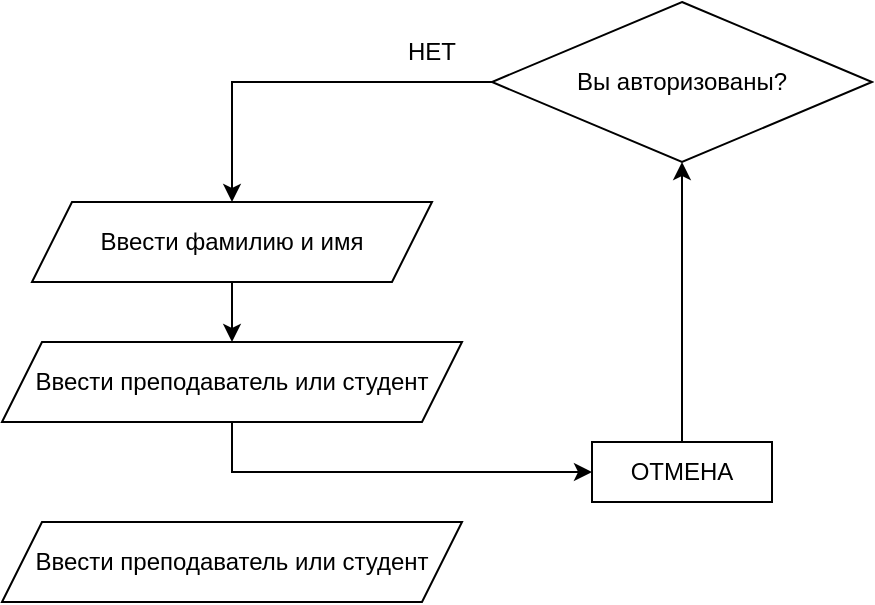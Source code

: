 <mxfile version="20.8.23" type="github">
  <diagram name="Страница 1" id="ttVVcNYs8KvwNzqufI2N">
    <mxGraphModel dx="2007" dy="877" grid="1" gridSize="10" guides="1" tooltips="1" connect="1" arrows="1" fold="1" page="1" pageScale="1" pageWidth="827" pageHeight="1169" math="0" shadow="0">
      <root>
        <mxCell id="0" />
        <mxCell id="1" parent="0" />
        <mxCell id="vroTIlIAZByKcSCYiW7v-6" style="edgeStyle=orthogonalEdgeStyle;rounded=0;orthogonalLoop=1;jettySize=auto;html=1;entryX=0.5;entryY=0;entryDx=0;entryDy=0;" edge="1" parent="1" source="vroTIlIAZByKcSCYiW7v-2" target="vroTIlIAZByKcSCYiW7v-4">
          <mxGeometry relative="1" as="geometry" />
        </mxCell>
        <mxCell id="vroTIlIAZByKcSCYiW7v-2" value="" style="rhombus;whiteSpace=wrap;html=1;" vertex="1" parent="1">
          <mxGeometry x="240" y="30" width="190" height="80" as="geometry" />
        </mxCell>
        <mxCell id="vroTIlIAZByKcSCYiW7v-3" value="Вы авторизованы?" style="text;html=1;strokeColor=none;fillColor=none;align=center;verticalAlign=middle;whiteSpace=wrap;rounded=0;" vertex="1" parent="1">
          <mxGeometry x="266.25" y="55" width="137.5" height="30" as="geometry" />
        </mxCell>
        <mxCell id="vroTIlIAZByKcSCYiW7v-9" style="edgeStyle=orthogonalEdgeStyle;rounded=0;orthogonalLoop=1;jettySize=auto;html=1;entryX=0.5;entryY=0;entryDx=0;entryDy=0;" edge="1" parent="1" source="vroTIlIAZByKcSCYiW7v-4" target="vroTIlIAZByKcSCYiW7v-8">
          <mxGeometry relative="1" as="geometry" />
        </mxCell>
        <mxCell id="vroTIlIAZByKcSCYiW7v-4" value="Ввести фамилию и имя" style="shape=parallelogram;perimeter=parallelogramPerimeter;whiteSpace=wrap;html=1;fixedSize=1;" vertex="1" parent="1">
          <mxGeometry x="10" y="130" width="200" height="40" as="geometry" />
        </mxCell>
        <mxCell id="vroTIlIAZByKcSCYiW7v-15" style="edgeStyle=orthogonalEdgeStyle;rounded=0;orthogonalLoop=1;jettySize=auto;html=1;exitX=0.5;exitY=1;exitDx=0;exitDy=0;entryX=0;entryY=0.5;entryDx=0;entryDy=0;" edge="1" parent="1" source="vroTIlIAZByKcSCYiW7v-8" target="vroTIlIAZByKcSCYiW7v-12">
          <mxGeometry relative="1" as="geometry" />
        </mxCell>
        <mxCell id="vroTIlIAZByKcSCYiW7v-8" value="Ввести преподаватель или студент" style="shape=parallelogram;perimeter=parallelogramPerimeter;whiteSpace=wrap;html=1;fixedSize=1;" vertex="1" parent="1">
          <mxGeometry x="-5" y="200" width="230" height="40" as="geometry" />
        </mxCell>
        <mxCell id="vroTIlIAZByKcSCYiW7v-11" value="Ввести преподаватель или студент" style="shape=parallelogram;perimeter=parallelogramPerimeter;whiteSpace=wrap;html=1;fixedSize=1;" vertex="1" parent="1">
          <mxGeometry x="-5" y="290" width="230" height="40" as="geometry" />
        </mxCell>
        <mxCell id="vroTIlIAZByKcSCYiW7v-13" style="edgeStyle=orthogonalEdgeStyle;rounded=0;orthogonalLoop=1;jettySize=auto;html=1;entryX=0.5;entryY=1;entryDx=0;entryDy=0;" edge="1" parent="1" source="vroTIlIAZByKcSCYiW7v-12" target="vroTIlIAZByKcSCYiW7v-2">
          <mxGeometry relative="1" as="geometry" />
        </mxCell>
        <mxCell id="vroTIlIAZByKcSCYiW7v-12" value="ОТМЕНА" style="rounded=0;whiteSpace=wrap;html=1;" vertex="1" parent="1">
          <mxGeometry x="290" y="250" width="90" height="30" as="geometry" />
        </mxCell>
        <mxCell id="vroTIlIAZByKcSCYiW7v-14" value="НЕТ" style="text;html=1;strokeColor=none;fillColor=none;align=center;verticalAlign=middle;whiteSpace=wrap;rounded=0;" vertex="1" parent="1">
          <mxGeometry x="180" y="40" width="60" height="30" as="geometry" />
        </mxCell>
      </root>
    </mxGraphModel>
  </diagram>
</mxfile>
